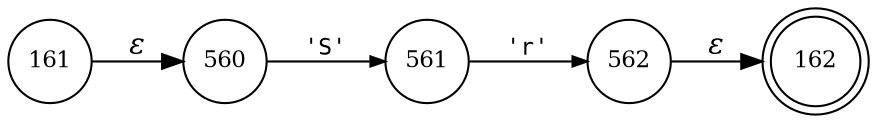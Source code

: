 digraph ATN {
rankdir=LR;
s162[fontsize=11, label="162", shape=doublecircle, fixedsize=true, width=.6];
s560[fontsize=11,label="560", shape=circle, fixedsize=true, width=.55, peripheries=1];
s161[fontsize=11,label="161", shape=circle, fixedsize=true, width=.55, peripheries=1];
s561[fontsize=11,label="561", shape=circle, fixedsize=true, width=.55, peripheries=1];
s562[fontsize=11,label="562", shape=circle, fixedsize=true, width=.55, peripheries=1];
s161 -> s560 [fontname="Times-Italic", label="&epsilon;"];
s560 -> s561 [fontsize=11, fontname="Courier", arrowsize=.7, label = "'S'", arrowhead = normal];
s561 -> s562 [fontsize=11, fontname="Courier", arrowsize=.7, label = "'r'", arrowhead = normal];
s562 -> s162 [fontname="Times-Italic", label="&epsilon;"];
}